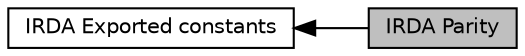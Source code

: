 digraph "IRDA Parity"
{
  edge [fontname="Helvetica",fontsize="10",labelfontname="Helvetica",labelfontsize="10"];
  node [fontname="Helvetica",fontsize="10",shape=box];
  rankdir=LR;
  Node2 [label="IRDA Exported constants",height=0.2,width=0.4,color="black", fillcolor="white", style="filled",URL="$group___i_r_d_a___exported___constants.html",tooltip=" "];
  Node1 [label="IRDA Parity",height=0.2,width=0.4,color="black", fillcolor="grey75", style="filled", fontcolor="black",tooltip=" "];
  Node2->Node1 [shape=plaintext, dir="back", style="solid"];
}
